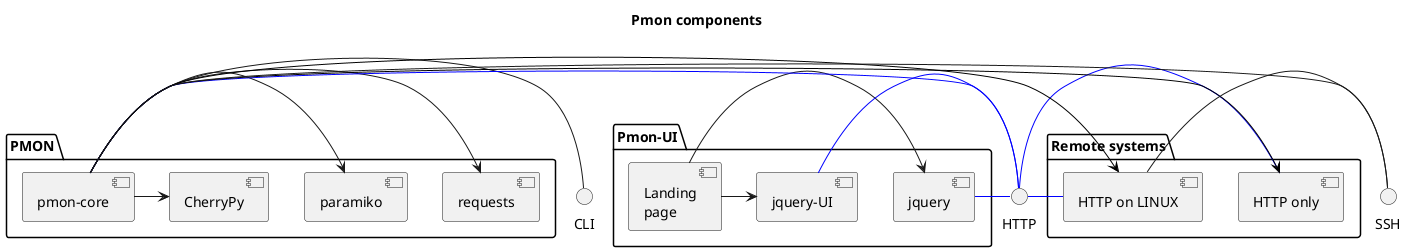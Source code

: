@startuml
title Pmon components

package "PMON" {
  [requests] as RQ
  [CherryPy] as C
  [paramiko] as P
  [pmon-core] as CR
}

interface CLI

CR -> RQ
CR -> P
CR -> C
CLI - CR

package "Pmon-UI" {
  [jquery] as JQ
  [jquery-UI] as JQU
  [Landing\npage] as LP
  LP -> JQ
  LP -> JQU
}

package "Remote systems" {
  [HTTP only] as HO
  [HTTP on LINUX] as HSSH
}

interface HTTP
HTTP -[#blue] CR
HTTP -[#blue] JQ
HTTP -[#blue] JQU

HO -[#blue] HTTP
HSSH -[#blue] HTTP

CR -[#black]> HO
CR -[#black]> HSSH

interface SSH
CR - SSH
HSSH - SSH

@enduml